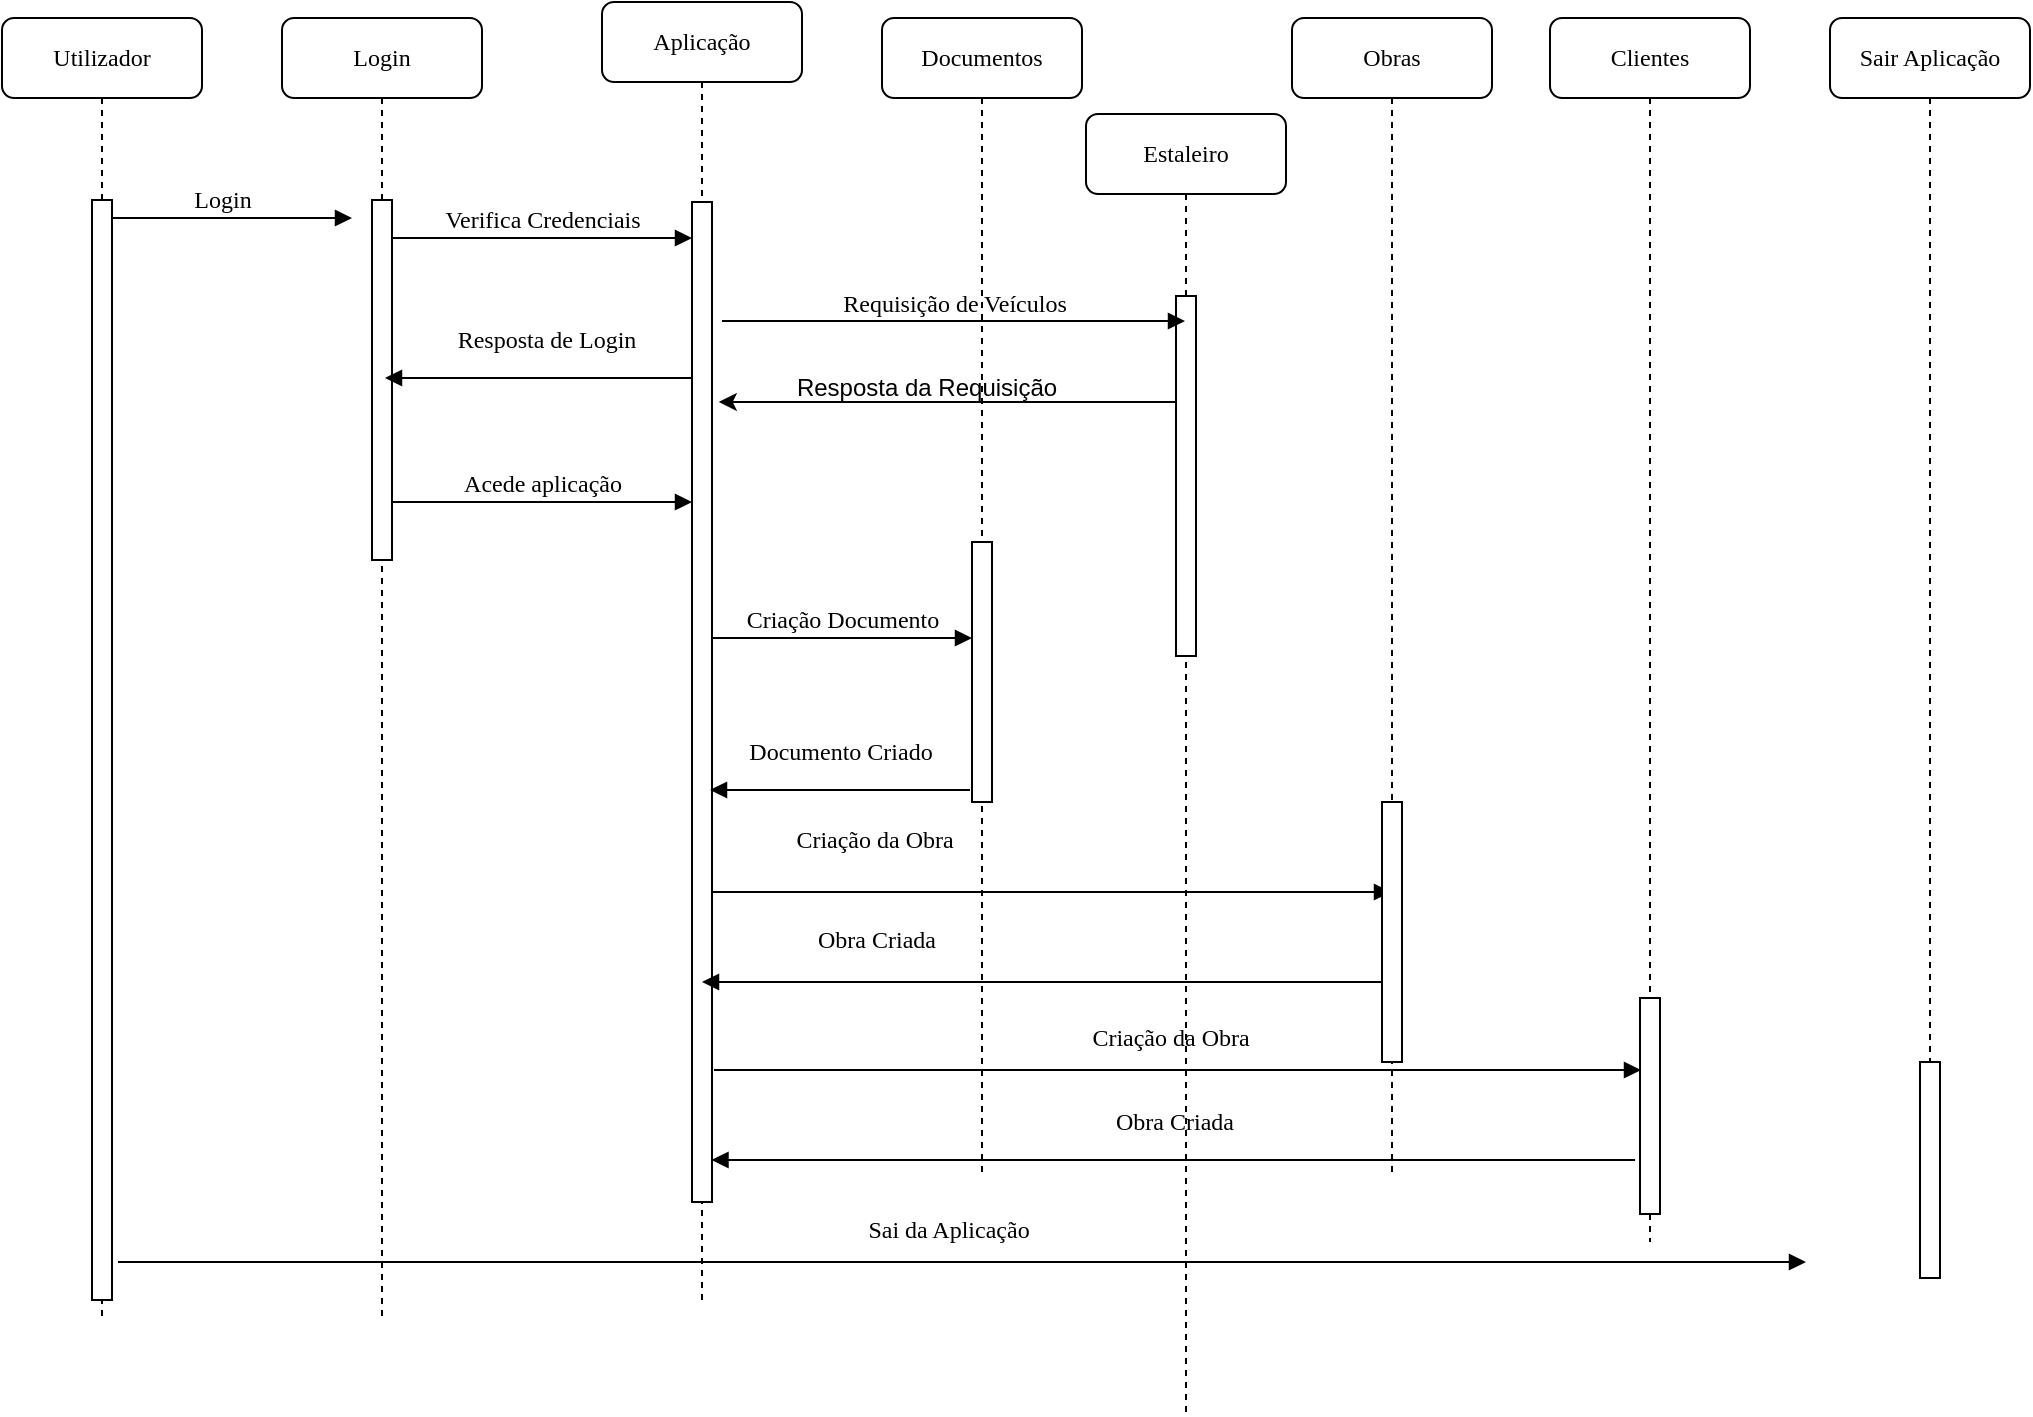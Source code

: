 <mxfile version="24.8.6">
  <diagram name="Page-1" id="13e1069c-82ec-6db2-03f1-153e76fe0fe0">
    <mxGraphModel dx="1050" dy="557" grid="1" gridSize="10" guides="1" tooltips="1" connect="1" arrows="1" fold="1" page="1" pageScale="1" pageWidth="1100" pageHeight="850" background="none" math="0" shadow="0">
      <root>
        <mxCell id="0" />
        <mxCell id="1" parent="0" />
        <mxCell id="7baba1c4bc27f4b0-2" value="Login" style="shape=umlLifeline;perimeter=lifelinePerimeter;whiteSpace=wrap;html=1;container=1;collapsible=0;recursiveResize=0;outlineConnect=0;rounded=1;shadow=0;comic=0;labelBackgroundColor=none;strokeWidth=1;fontFamily=Verdana;fontSize=12;align=center;" parent="1" vertex="1">
          <mxGeometry x="178" y="28" width="100" height="650" as="geometry" />
        </mxCell>
        <mxCell id="7baba1c4bc27f4b0-10" value="" style="html=1;points=[];perimeter=orthogonalPerimeter;rounded=0;shadow=0;comic=0;labelBackgroundColor=none;strokeWidth=1;fontFamily=Verdana;fontSize=12;align=center;" parent="7baba1c4bc27f4b0-2" vertex="1">
          <mxGeometry x="45" y="91" width="10" height="180" as="geometry" />
        </mxCell>
        <mxCell id="7baba1c4bc27f4b0-11" value="Login" style="html=1;verticalAlign=bottom;endArrow=block;entryX=0;entryY=0;labelBackgroundColor=none;fontFamily=Verdana;fontSize=12;edgeStyle=elbowEdgeStyle;elbow=vertical;" parent="7baba1c4bc27f4b0-2" edge="1">
          <mxGeometry relative="1" as="geometry">
            <mxPoint x="-95" y="100" as="sourcePoint" />
            <mxPoint x="35" y="100.0" as="targetPoint" />
          </mxGeometry>
        </mxCell>
        <mxCell id="7baba1c4bc27f4b0-3" value="Aplicação" style="shape=umlLifeline;perimeter=lifelinePerimeter;whiteSpace=wrap;html=1;container=1;collapsible=0;recursiveResize=0;outlineConnect=0;rounded=1;shadow=0;comic=0;labelBackgroundColor=none;strokeWidth=1;fontFamily=Verdana;fontSize=12;align=center;" parent="1" vertex="1">
          <mxGeometry x="338" y="20" width="100" height="650" as="geometry" />
        </mxCell>
        <mxCell id="7baba1c4bc27f4b0-13" value="" style="html=1;points=[];perimeter=orthogonalPerimeter;rounded=0;shadow=0;comic=0;labelBackgroundColor=none;strokeWidth=1;fontFamily=Verdana;fontSize=12;align=center;" parent="7baba1c4bc27f4b0-3" vertex="1">
          <mxGeometry x="45" y="100" width="10" height="500" as="geometry" />
        </mxCell>
        <mxCell id="tRzi7NNX5irn27XJUb6n-2" value="Acede aplicação" style="html=1;verticalAlign=bottom;endArrow=block;entryX=0;entryY=0;labelBackgroundColor=none;fontFamily=Verdana;fontSize=12;edgeStyle=elbowEdgeStyle;elbow=vertical;" parent="7baba1c4bc27f4b0-3" edge="1">
          <mxGeometry relative="1" as="geometry">
            <mxPoint x="-105" y="250" as="sourcePoint" />
            <mxPoint x="45" y="250" as="targetPoint" />
            <mxPoint as="offset" />
          </mxGeometry>
        </mxCell>
        <mxCell id="7baba1c4bc27f4b0-14" value="Verifica Credenciais" style="html=1;verticalAlign=bottom;endArrow=block;entryX=0;entryY=0;labelBackgroundColor=none;fontFamily=Verdana;fontSize=12;edgeStyle=elbowEdgeStyle;elbow=vertical;" parent="7baba1c4bc27f4b0-3" edge="1">
          <mxGeometry relative="1" as="geometry">
            <mxPoint x="-105" y="118" as="sourcePoint" />
            <mxPoint x="45" y="118.0" as="targetPoint" />
            <mxPoint as="offset" />
          </mxGeometry>
        </mxCell>
        <mxCell id="7baba1c4bc27f4b0-4" value="Documentos" style="shape=umlLifeline;perimeter=lifelinePerimeter;whiteSpace=wrap;html=1;container=1;collapsible=0;recursiveResize=0;outlineConnect=0;rounded=1;shadow=0;comic=0;labelBackgroundColor=none;strokeWidth=1;fontFamily=Verdana;fontSize=12;align=center;" parent="1" vertex="1">
          <mxGeometry x="478" y="28" width="100" height="580" as="geometry" />
        </mxCell>
        <mxCell id="7baba1c4bc27f4b0-17" value="Criação Documento" style="html=1;verticalAlign=bottom;endArrow=block;labelBackgroundColor=none;fontFamily=Verdana;fontSize=12;edgeStyle=elbowEdgeStyle;elbow=vertical;" parent="7baba1c4bc27f4b0-4" edge="1">
          <mxGeometry relative="1" as="geometry">
            <mxPoint x="-85" y="310" as="sourcePoint" />
            <Array as="points">
              <mxPoint x="-80" y="310" />
            </Array>
            <mxPoint x="45" y="310" as="targetPoint" />
          </mxGeometry>
        </mxCell>
        <mxCell id="7baba1c4bc27f4b0-20" value="Criação da Obra" style="html=1;verticalAlign=bottom;endArrow=block;labelBackgroundColor=none;fontFamily=Verdana;fontSize=12;edgeStyle=elbowEdgeStyle;elbow=vertical;" parent="7baba1c4bc27f4b0-4" edge="1" target="7baba1c4bc27f4b0-5">
          <mxGeometry x="-0.526" y="17" relative="1" as="geometry">
            <mxPoint x="-85" y="437" as="sourcePoint" />
            <mxPoint x="189.5" y="437" as="targetPoint" />
            <Array as="points">
              <mxPoint x="30" y="437" />
            </Array>
            <mxPoint as="offset" />
          </mxGeometry>
        </mxCell>
        <mxCell id="tRzi7NNX5irn27XJUb6n-8" value="Obra Criada" style="html=1;verticalAlign=bottom;endArrow=block;labelBackgroundColor=none;fontFamily=Verdana;fontSize=12;edgeStyle=elbowEdgeStyle;elbow=vertical;" parent="7baba1c4bc27f4b0-4" edge="1">
          <mxGeometry y="-10" relative="1" as="geometry">
            <mxPoint x="376.5" y="571" as="sourcePoint" />
            <Array as="points" />
            <mxPoint x="-85.25" y="571" as="targetPoint" />
            <mxPoint as="offset" />
          </mxGeometry>
        </mxCell>
        <mxCell id="7baba1c4bc27f4b0-5" value="Obras" style="shape=umlLifeline;perimeter=lifelinePerimeter;whiteSpace=wrap;html=1;container=1;collapsible=0;recursiveResize=0;outlineConnect=0;rounded=1;shadow=0;comic=0;labelBackgroundColor=none;strokeWidth=1;fontFamily=Verdana;fontSize=12;align=center;" parent="1" vertex="1">
          <mxGeometry x="683" y="28" width="100" height="580" as="geometry" />
        </mxCell>
        <mxCell id="tRzi7NNX5irn27XJUb6n-4" value="Obra Criada" style="html=1;verticalAlign=bottom;endArrow=block;labelBackgroundColor=none;fontFamily=Verdana;fontSize=12;edgeStyle=elbowEdgeStyle;elbow=vertical;" parent="7baba1c4bc27f4b0-5" edge="1" target="7baba1c4bc27f4b0-3">
          <mxGeometry x="0.497" y="-12" relative="1" as="geometry">
            <mxPoint x="50" y="482" as="sourcePoint" />
            <Array as="points" />
            <mxPoint x="-230.5" y="482" as="targetPoint" />
            <mxPoint as="offset" />
          </mxGeometry>
        </mxCell>
        <mxCell id="tRzi7NNX5irn27XJUb6n-9" value="" style="html=1;points=[];perimeter=orthogonalPerimeter;rounded=0;shadow=0;comic=0;labelBackgroundColor=none;strokeWidth=1;fontFamily=Verdana;fontSize=12;align=center;" parent="7baba1c4bc27f4b0-5" vertex="1">
          <mxGeometry x="45" y="392" width="10" height="130" as="geometry" />
        </mxCell>
        <mxCell id="tRzi7NNX5irn27XJUb6n-7" value="Criação da Obra" style="html=1;verticalAlign=bottom;endArrow=block;labelBackgroundColor=none;fontFamily=Verdana;fontSize=12;edgeStyle=elbowEdgeStyle;elbow=vertical;" parent="7baba1c4bc27f4b0-5" edge="1">
          <mxGeometry x="-0.016" y="7" relative="1" as="geometry">
            <mxPoint x="-289" y="526" as="sourcePoint" />
            <mxPoint x="174.5" y="526" as="targetPoint" />
            <Array as="points">
              <mxPoint x="-188" y="526" />
            </Array>
            <mxPoint as="offset" />
          </mxGeometry>
        </mxCell>
        <mxCell id="7baba1c4bc27f4b0-6" value="Clientes" style="shape=umlLifeline;perimeter=lifelinePerimeter;whiteSpace=wrap;html=1;container=1;collapsible=0;recursiveResize=0;outlineConnect=0;rounded=1;shadow=0;comic=0;labelBackgroundColor=none;strokeWidth=1;fontFamily=Verdana;fontSize=12;align=center;" parent="1" vertex="1">
          <mxGeometry x="812" y="28" width="100" height="612" as="geometry" />
        </mxCell>
        <mxCell id="tRzi7NNX5irn27XJUb6n-10" value="" style="html=1;points=[];perimeter=orthogonalPerimeter;rounded=0;shadow=0;comic=0;labelBackgroundColor=none;strokeWidth=1;fontFamily=Verdana;fontSize=12;align=center;" parent="7baba1c4bc27f4b0-6" vertex="1">
          <mxGeometry x="45" y="490" width="10" height="108" as="geometry" />
        </mxCell>
        <mxCell id="7baba1c4bc27f4b0-7" value="Sair Aplicação" style="shape=umlLifeline;perimeter=lifelinePerimeter;whiteSpace=wrap;html=1;container=1;collapsible=0;recursiveResize=0;outlineConnect=0;rounded=1;shadow=0;comic=0;labelBackgroundColor=none;strokeWidth=1;fontFamily=Verdana;fontSize=12;align=center;" parent="1" vertex="1">
          <mxGeometry x="952" y="28" width="100" height="612" as="geometry" />
        </mxCell>
        <mxCell id="tRzi7NNX5irn27XJUb6n-11" value="" style="html=1;points=[];perimeter=orthogonalPerimeter;rounded=0;shadow=0;comic=0;labelBackgroundColor=none;strokeWidth=1;fontFamily=Verdana;fontSize=12;align=center;" parent="7baba1c4bc27f4b0-7" vertex="1">
          <mxGeometry x="45" y="522" width="10" height="108" as="geometry" />
        </mxCell>
        <mxCell id="7baba1c4bc27f4b0-8" value="Utilizador" style="shape=umlLifeline;perimeter=lifelinePerimeter;whiteSpace=wrap;html=1;container=1;collapsible=0;recursiveResize=0;outlineConnect=0;rounded=1;shadow=0;comic=0;labelBackgroundColor=none;strokeWidth=1;fontFamily=Verdana;fontSize=12;align=center;" parent="1" vertex="1">
          <mxGeometry x="38" y="28" width="100" height="650" as="geometry" />
        </mxCell>
        <mxCell id="7baba1c4bc27f4b0-9" value="" style="html=1;points=[];perimeter=orthogonalPerimeter;rounded=0;shadow=0;comic=0;labelBackgroundColor=none;strokeWidth=1;fontFamily=Verdana;fontSize=12;align=center;" parent="7baba1c4bc27f4b0-8" vertex="1">
          <mxGeometry x="45" y="91" width="10" height="550" as="geometry" />
        </mxCell>
        <mxCell id="7baba1c4bc27f4b0-16" value="" style="html=1;points=[];perimeter=orthogonalPerimeter;rounded=0;shadow=0;comic=0;labelBackgroundColor=none;strokeWidth=1;fontFamily=Verdana;fontSize=12;align=center;" parent="1" vertex="1">
          <mxGeometry x="523" y="290" width="10" height="130" as="geometry" />
        </mxCell>
        <mxCell id="tRzi7NNX5irn27XJUb6n-1" value="Resposta de Login" style="html=1;verticalAlign=bottom;endArrow=block;labelBackgroundColor=none;fontFamily=Verdana;fontSize=12;edgeStyle=elbowEdgeStyle;elbow=vertical;" parent="1" edge="1">
          <mxGeometry y="-10" relative="1" as="geometry">
            <mxPoint x="380" y="208" as="sourcePoint" />
            <Array as="points">
              <mxPoint x="385" y="208" />
            </Array>
            <mxPoint x="229.5" y="208" as="targetPoint" />
            <mxPoint as="offset" />
          </mxGeometry>
        </mxCell>
        <mxCell id="tRzi7NNX5irn27XJUb6n-6" value="Documento Criado" style="html=1;verticalAlign=bottom;endArrow=block;labelBackgroundColor=none;fontFamily=Verdana;fontSize=12;edgeStyle=elbowEdgeStyle;elbow=vertical;" parent="1" edge="1">
          <mxGeometry y="-10" relative="1" as="geometry">
            <mxPoint x="522" y="414" as="sourcePoint" />
            <Array as="points" />
            <mxPoint x="392" y="414" as="targetPoint" />
            <mxPoint as="offset" />
          </mxGeometry>
        </mxCell>
        <mxCell id="tRzi7NNX5irn27XJUb6n-12" value="Sai da Aplicação" style="html=1;verticalAlign=bottom;endArrow=block;labelBackgroundColor=none;fontFamily=Verdana;fontSize=12;edgeStyle=elbowEdgeStyle;elbow=vertical;" parent="1" edge="1">
          <mxGeometry x="-0.016" y="7" relative="1" as="geometry">
            <mxPoint x="96" y="650" as="sourcePoint" />
            <mxPoint x="940" y="650" as="targetPoint" />
            <Array as="points">
              <mxPoint x="491" y="650" />
            </Array>
            <mxPoint as="offset" />
          </mxGeometry>
        </mxCell>
        <mxCell id="-bgs0WAB3nZjXLc9fQ0j-1" value="Estaleiro" style="shape=umlLifeline;perimeter=lifelinePerimeter;whiteSpace=wrap;html=1;container=1;collapsible=0;recursiveResize=0;outlineConnect=0;rounded=1;shadow=0;comic=0;labelBackgroundColor=none;strokeWidth=1;fontFamily=Verdana;fontSize=12;align=center;" vertex="1" parent="1">
          <mxGeometry x="580" y="76" width="100" height="650" as="geometry" />
        </mxCell>
        <mxCell id="-bgs0WAB3nZjXLc9fQ0j-2" value="" style="html=1;points=[];perimeter=orthogonalPerimeter;rounded=0;shadow=0;comic=0;labelBackgroundColor=none;strokeWidth=1;fontFamily=Verdana;fontSize=12;align=center;" vertex="1" parent="-bgs0WAB3nZjXLc9fQ0j-1">
          <mxGeometry x="45" y="91" width="10" height="180" as="geometry" />
        </mxCell>
        <mxCell id="-bgs0WAB3nZjXLc9fQ0j-3" value="Requisição de Veículos" style="html=1;verticalAlign=bottom;endArrow=block;labelBackgroundColor=none;fontFamily=Verdana;fontSize=12;edgeStyle=elbowEdgeStyle;elbow=vertical;exitX=1.5;exitY=0.119;exitDx=0;exitDy=0;exitPerimeter=0;" edge="1" parent="1" source="7baba1c4bc27f4b0-13" target="-bgs0WAB3nZjXLc9fQ0j-1">
          <mxGeometry relative="1" as="geometry">
            <mxPoint x="485" y="176" as="sourcePoint" />
            <mxPoint x="615" y="176.0" as="targetPoint" />
          </mxGeometry>
        </mxCell>
        <mxCell id="-bgs0WAB3nZjXLc9fQ0j-4" style="edgeStyle=orthogonalEdgeStyle;rounded=0;orthogonalLoop=1;jettySize=auto;html=1;entryX=1.34;entryY=0.159;entryDx=0;entryDy=0;entryPerimeter=0;" edge="1" parent="1">
          <mxGeometry relative="1" as="geometry">
            <mxPoint x="625" y="220" as="sourcePoint" />
            <mxPoint x="396.4" y="220" as="targetPoint" />
            <Array as="points">
              <mxPoint x="509" y="220.5" />
            </Array>
          </mxGeometry>
        </mxCell>
        <mxCell id="-bgs0WAB3nZjXLc9fQ0j-5" value="Resposta da Requisição" style="text;html=1;align=center;verticalAlign=middle;resizable=0;points=[];autosize=1;strokeColor=none;fillColor=none;" vertex="1" parent="1">
          <mxGeometry x="425" y="198" width="150" height="30" as="geometry" />
        </mxCell>
      </root>
    </mxGraphModel>
  </diagram>
</mxfile>
